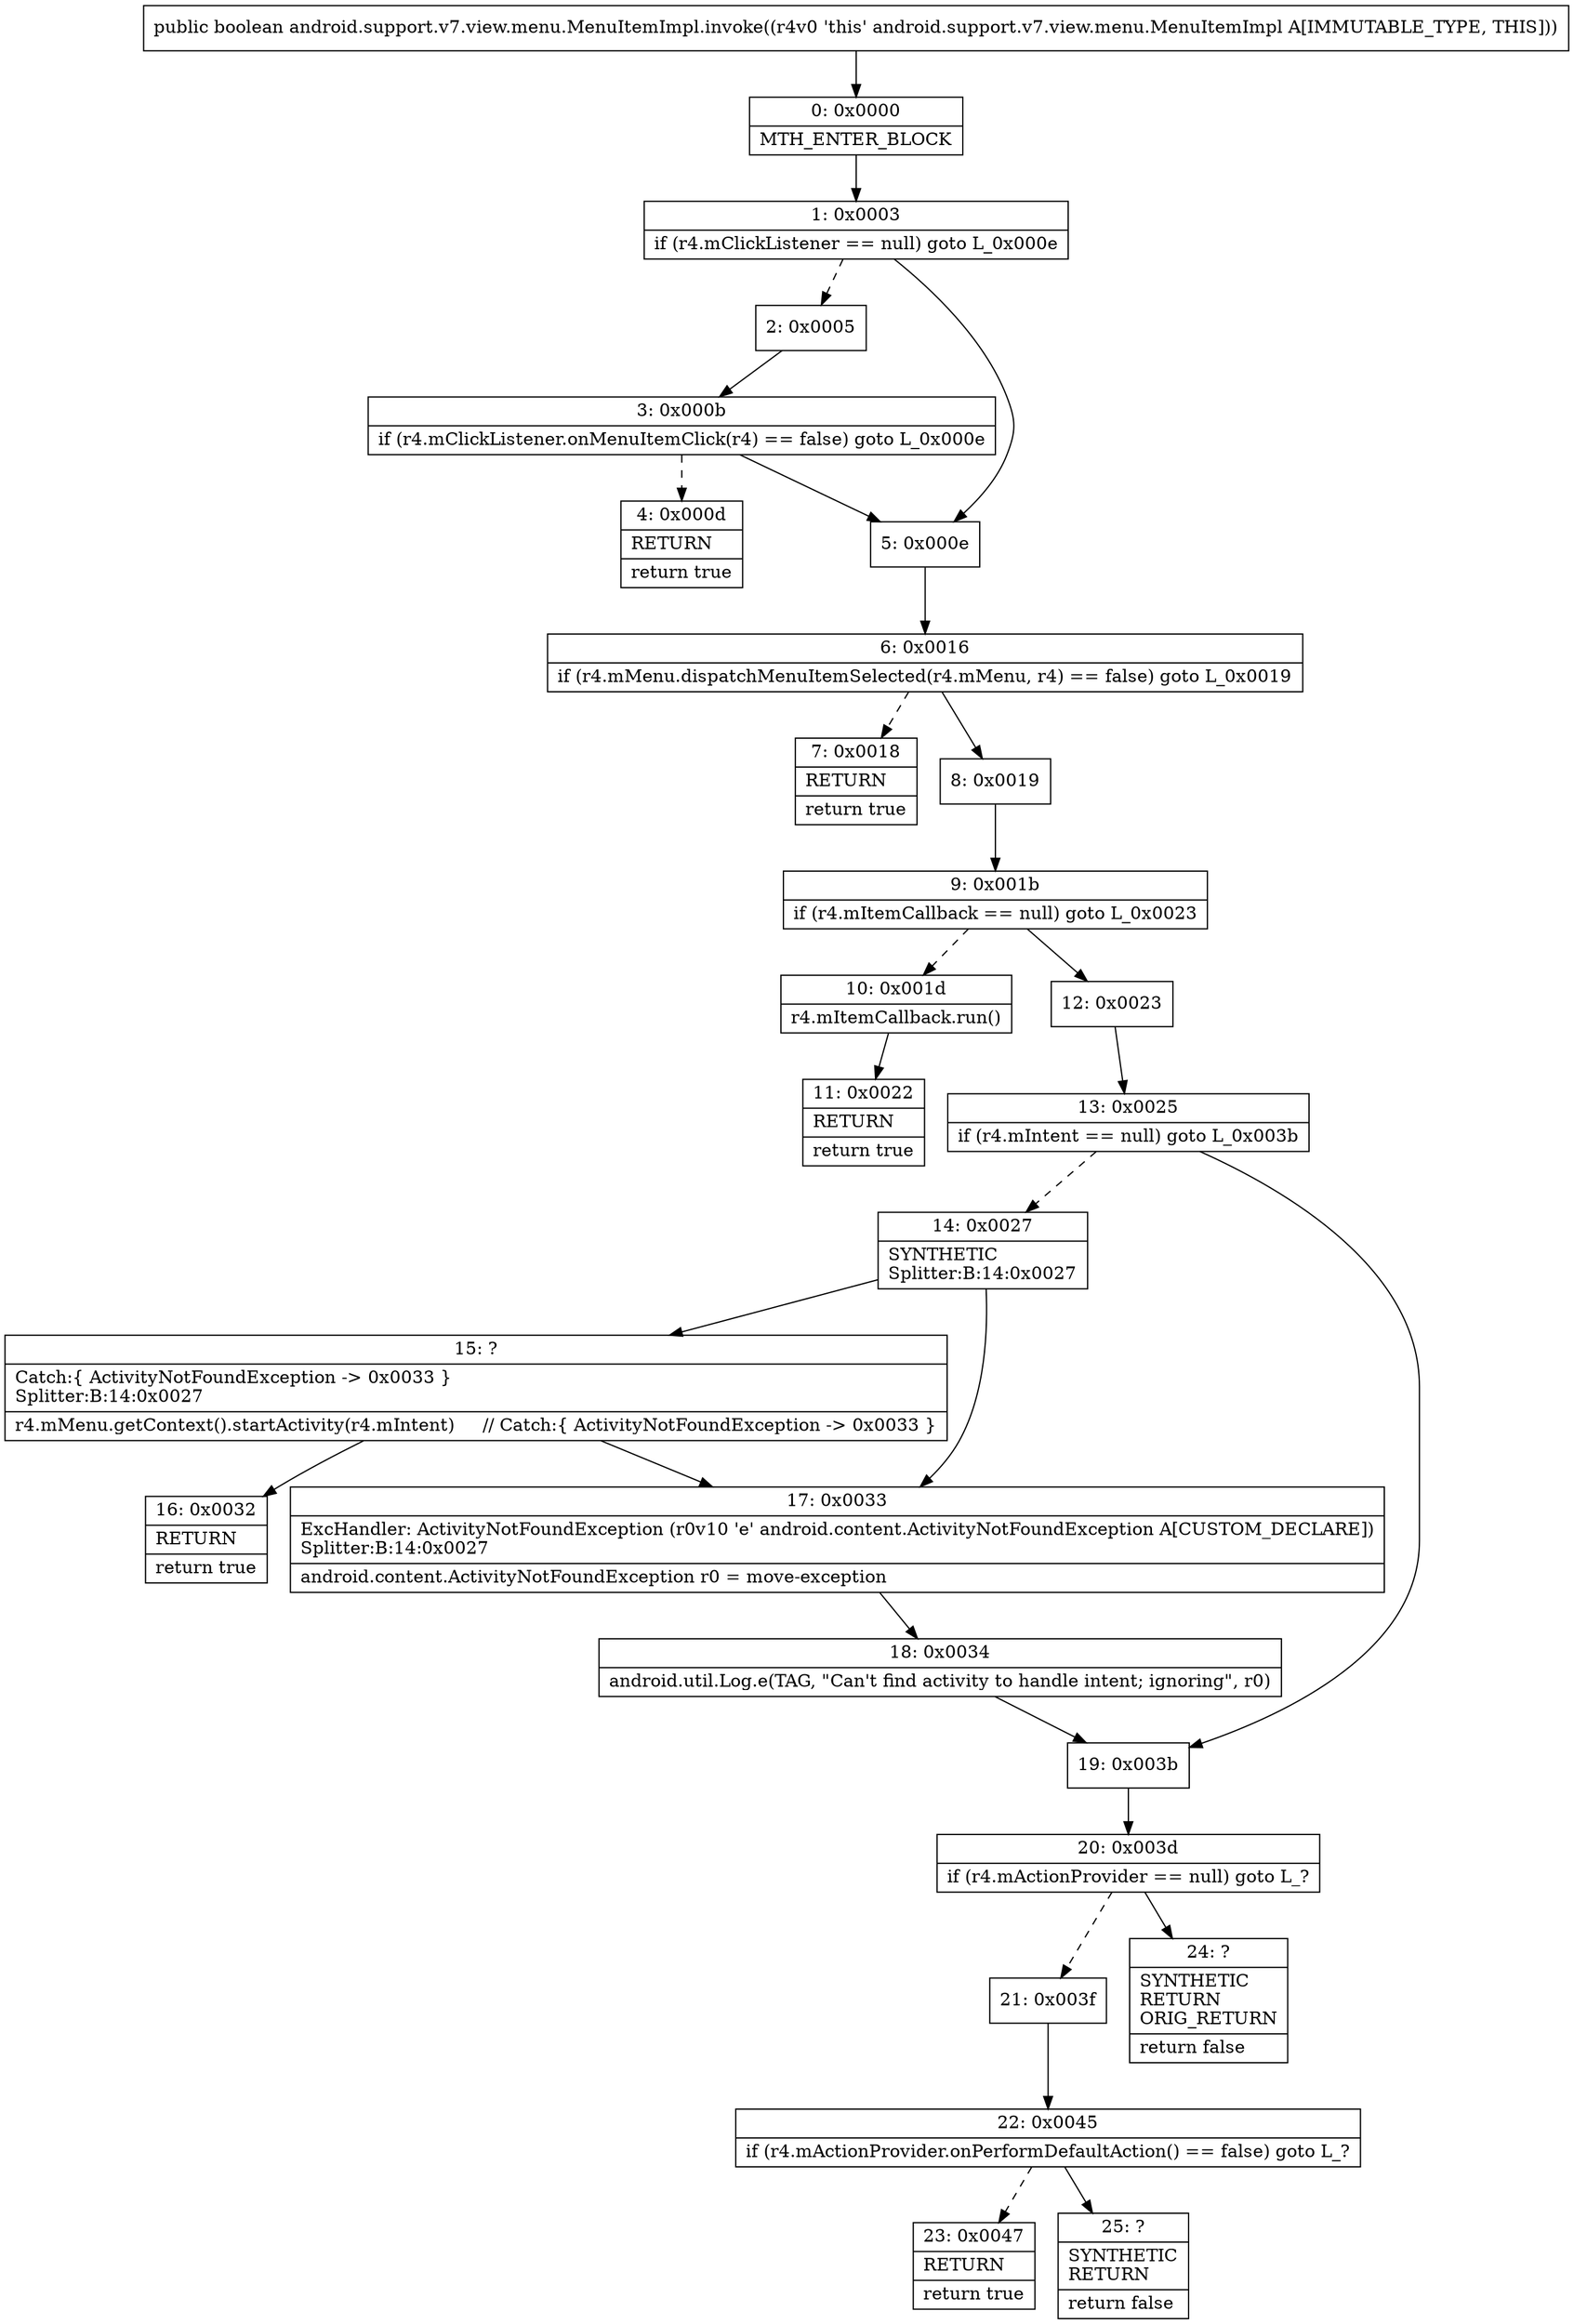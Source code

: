 digraph "CFG forandroid.support.v7.view.menu.MenuItemImpl.invoke()Z" {
Node_0 [shape=record,label="{0\:\ 0x0000|MTH_ENTER_BLOCK\l}"];
Node_1 [shape=record,label="{1\:\ 0x0003|if (r4.mClickListener == null) goto L_0x000e\l}"];
Node_2 [shape=record,label="{2\:\ 0x0005}"];
Node_3 [shape=record,label="{3\:\ 0x000b|if (r4.mClickListener.onMenuItemClick(r4) == false) goto L_0x000e\l}"];
Node_4 [shape=record,label="{4\:\ 0x000d|RETURN\l|return true\l}"];
Node_5 [shape=record,label="{5\:\ 0x000e}"];
Node_6 [shape=record,label="{6\:\ 0x0016|if (r4.mMenu.dispatchMenuItemSelected(r4.mMenu, r4) == false) goto L_0x0019\l}"];
Node_7 [shape=record,label="{7\:\ 0x0018|RETURN\l|return true\l}"];
Node_8 [shape=record,label="{8\:\ 0x0019}"];
Node_9 [shape=record,label="{9\:\ 0x001b|if (r4.mItemCallback == null) goto L_0x0023\l}"];
Node_10 [shape=record,label="{10\:\ 0x001d|r4.mItemCallback.run()\l}"];
Node_11 [shape=record,label="{11\:\ 0x0022|RETURN\l|return true\l}"];
Node_12 [shape=record,label="{12\:\ 0x0023}"];
Node_13 [shape=record,label="{13\:\ 0x0025|if (r4.mIntent == null) goto L_0x003b\l}"];
Node_14 [shape=record,label="{14\:\ 0x0027|SYNTHETIC\lSplitter:B:14:0x0027\l}"];
Node_15 [shape=record,label="{15\:\ ?|Catch:\{ ActivityNotFoundException \-\> 0x0033 \}\lSplitter:B:14:0x0027\l|r4.mMenu.getContext().startActivity(r4.mIntent)     \/\/ Catch:\{ ActivityNotFoundException \-\> 0x0033 \}\l}"];
Node_16 [shape=record,label="{16\:\ 0x0032|RETURN\l|return true\l}"];
Node_17 [shape=record,label="{17\:\ 0x0033|ExcHandler: ActivityNotFoundException (r0v10 'e' android.content.ActivityNotFoundException A[CUSTOM_DECLARE])\lSplitter:B:14:0x0027\l|android.content.ActivityNotFoundException r0 = move\-exception\l}"];
Node_18 [shape=record,label="{18\:\ 0x0034|android.util.Log.e(TAG, \"Can't find activity to handle intent; ignoring\", r0)\l}"];
Node_19 [shape=record,label="{19\:\ 0x003b}"];
Node_20 [shape=record,label="{20\:\ 0x003d|if (r4.mActionProvider == null) goto L_?\l}"];
Node_21 [shape=record,label="{21\:\ 0x003f}"];
Node_22 [shape=record,label="{22\:\ 0x0045|if (r4.mActionProvider.onPerformDefaultAction() == false) goto L_?\l}"];
Node_23 [shape=record,label="{23\:\ 0x0047|RETURN\l|return true\l}"];
Node_24 [shape=record,label="{24\:\ ?|SYNTHETIC\lRETURN\lORIG_RETURN\l|return false\l}"];
Node_25 [shape=record,label="{25\:\ ?|SYNTHETIC\lRETURN\l|return false\l}"];
MethodNode[shape=record,label="{public boolean android.support.v7.view.menu.MenuItemImpl.invoke((r4v0 'this' android.support.v7.view.menu.MenuItemImpl A[IMMUTABLE_TYPE, THIS])) }"];
MethodNode -> Node_0;
Node_0 -> Node_1;
Node_1 -> Node_2[style=dashed];
Node_1 -> Node_5;
Node_2 -> Node_3;
Node_3 -> Node_4[style=dashed];
Node_3 -> Node_5;
Node_5 -> Node_6;
Node_6 -> Node_7[style=dashed];
Node_6 -> Node_8;
Node_8 -> Node_9;
Node_9 -> Node_10[style=dashed];
Node_9 -> Node_12;
Node_10 -> Node_11;
Node_12 -> Node_13;
Node_13 -> Node_14[style=dashed];
Node_13 -> Node_19;
Node_14 -> Node_15;
Node_14 -> Node_17;
Node_15 -> Node_16;
Node_15 -> Node_17;
Node_17 -> Node_18;
Node_18 -> Node_19;
Node_19 -> Node_20;
Node_20 -> Node_21[style=dashed];
Node_20 -> Node_24;
Node_21 -> Node_22;
Node_22 -> Node_23[style=dashed];
Node_22 -> Node_25;
}

